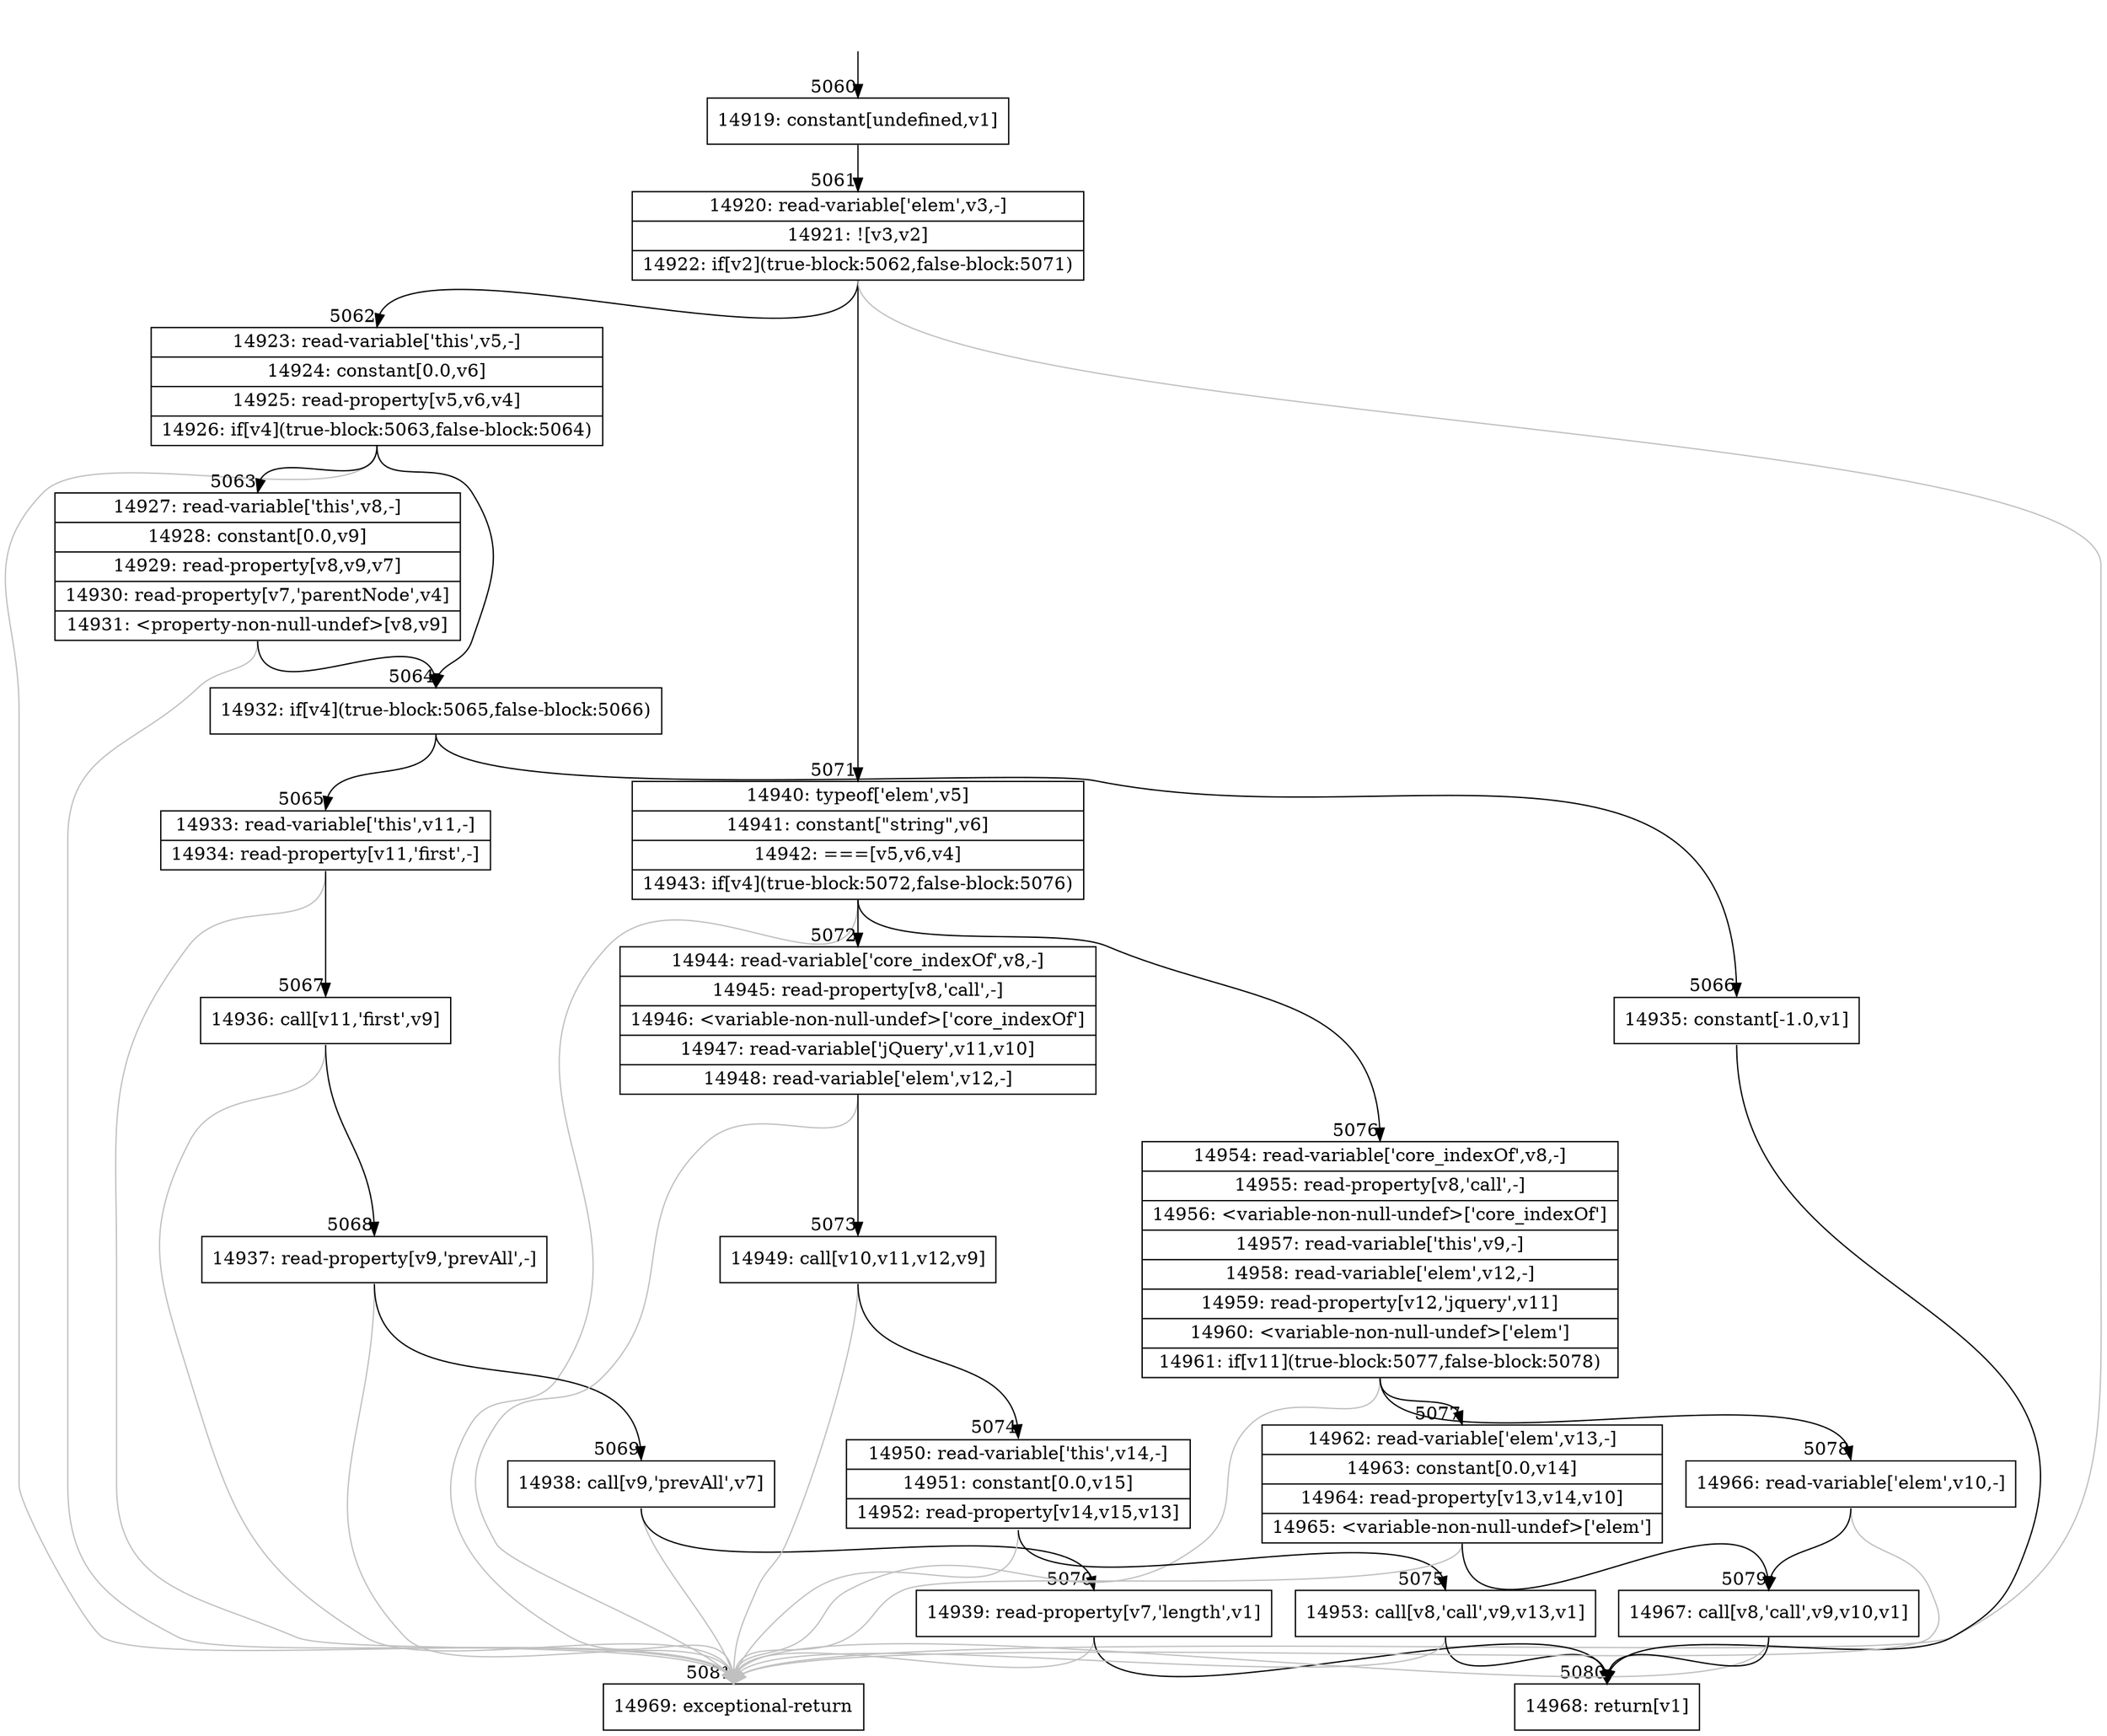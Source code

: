digraph {
rankdir="TD"
BB_entry321[shape=none,label=""];
BB_entry321 -> BB5060 [tailport=s, headport=n, headlabel="    5060"]
BB5060 [shape=record label="{14919: constant[undefined,v1]}" ] 
BB5060 -> BB5061 [tailport=s, headport=n, headlabel="      5061"]
BB5061 [shape=record label="{14920: read-variable['elem',v3,-]|14921: ![v3,v2]|14922: if[v2](true-block:5062,false-block:5071)}" ] 
BB5061 -> BB5062 [tailport=s, headport=n, headlabel="      5062"]
BB5061 -> BB5071 [tailport=s, headport=n, headlabel="      5071"]
BB5061 -> BB5081 [tailport=s, headport=n, color=gray, headlabel="      5081"]
BB5062 [shape=record label="{14923: read-variable['this',v5,-]|14924: constant[0.0,v6]|14925: read-property[v5,v6,v4]|14926: if[v4](true-block:5063,false-block:5064)}" ] 
BB5062 -> BB5064 [tailport=s, headport=n, headlabel="      5064"]
BB5062 -> BB5063 [tailport=s, headport=n, headlabel="      5063"]
BB5062 -> BB5081 [tailport=s, headport=n, color=gray]
BB5063 [shape=record label="{14927: read-variable['this',v8,-]|14928: constant[0.0,v9]|14929: read-property[v8,v9,v7]|14930: read-property[v7,'parentNode',v4]|14931: \<property-non-null-undef\>[v8,v9]}" ] 
BB5063 -> BB5064 [tailport=s, headport=n]
BB5063 -> BB5081 [tailport=s, headport=n, color=gray]
BB5064 [shape=record label="{14932: if[v4](true-block:5065,false-block:5066)}" ] 
BB5064 -> BB5065 [tailport=s, headport=n, headlabel="      5065"]
BB5064 -> BB5066 [tailport=s, headport=n, headlabel="      5066"]
BB5065 [shape=record label="{14933: read-variable['this',v11,-]|14934: read-property[v11,'first',-]}" ] 
BB5065 -> BB5067 [tailport=s, headport=n, headlabel="      5067"]
BB5065 -> BB5081 [tailport=s, headport=n, color=gray]
BB5066 [shape=record label="{14935: constant[-1.0,v1]}" ] 
BB5066 -> BB5080 [tailport=s, headport=n, headlabel="      5080"]
BB5067 [shape=record label="{14936: call[v11,'first',v9]}" ] 
BB5067 -> BB5068 [tailport=s, headport=n, headlabel="      5068"]
BB5067 -> BB5081 [tailport=s, headport=n, color=gray]
BB5068 [shape=record label="{14937: read-property[v9,'prevAll',-]}" ] 
BB5068 -> BB5069 [tailport=s, headport=n, headlabel="      5069"]
BB5068 -> BB5081 [tailport=s, headport=n, color=gray]
BB5069 [shape=record label="{14938: call[v9,'prevAll',v7]}" ] 
BB5069 -> BB5070 [tailport=s, headport=n, headlabel="      5070"]
BB5069 -> BB5081 [tailport=s, headport=n, color=gray]
BB5070 [shape=record label="{14939: read-property[v7,'length',v1]}" ] 
BB5070 -> BB5080 [tailport=s, headport=n]
BB5070 -> BB5081 [tailport=s, headport=n, color=gray]
BB5071 [shape=record label="{14940: typeof['elem',v5]|14941: constant[\"string\",v6]|14942: ===[v5,v6,v4]|14943: if[v4](true-block:5072,false-block:5076)}" ] 
BB5071 -> BB5072 [tailport=s, headport=n, headlabel="      5072"]
BB5071 -> BB5076 [tailport=s, headport=n, headlabel="      5076"]
BB5071 -> BB5081 [tailport=s, headport=n, color=gray]
BB5072 [shape=record label="{14944: read-variable['core_indexOf',v8,-]|14945: read-property[v8,'call',-]|14946: \<variable-non-null-undef\>['core_indexOf']|14947: read-variable['jQuery',v11,v10]|14948: read-variable['elem',v12,-]}" ] 
BB5072 -> BB5073 [tailport=s, headport=n, headlabel="      5073"]
BB5072 -> BB5081 [tailport=s, headport=n, color=gray]
BB5073 [shape=record label="{14949: call[v10,v11,v12,v9]}" ] 
BB5073 -> BB5074 [tailport=s, headport=n, headlabel="      5074"]
BB5073 -> BB5081 [tailport=s, headport=n, color=gray]
BB5074 [shape=record label="{14950: read-variable['this',v14,-]|14951: constant[0.0,v15]|14952: read-property[v14,v15,v13]}" ] 
BB5074 -> BB5075 [tailport=s, headport=n, headlabel="      5075"]
BB5074 -> BB5081 [tailport=s, headport=n, color=gray]
BB5075 [shape=record label="{14953: call[v8,'call',v9,v13,v1]}" ] 
BB5075 -> BB5080 [tailport=s, headport=n]
BB5075 -> BB5081 [tailport=s, headport=n, color=gray]
BB5076 [shape=record label="{14954: read-variable['core_indexOf',v8,-]|14955: read-property[v8,'call',-]|14956: \<variable-non-null-undef\>['core_indexOf']|14957: read-variable['this',v9,-]|14958: read-variable['elem',v12,-]|14959: read-property[v12,'jquery',v11]|14960: \<variable-non-null-undef\>['elem']|14961: if[v11](true-block:5077,false-block:5078)}" ] 
BB5076 -> BB5077 [tailport=s, headport=n, headlabel="      5077"]
BB5076 -> BB5078 [tailport=s, headport=n, headlabel="      5078"]
BB5076 -> BB5081 [tailport=s, headport=n, color=gray]
BB5077 [shape=record label="{14962: read-variable['elem',v13,-]|14963: constant[0.0,v14]|14964: read-property[v13,v14,v10]|14965: \<variable-non-null-undef\>['elem']}" ] 
BB5077 -> BB5079 [tailport=s, headport=n, headlabel="      5079"]
BB5077 -> BB5081 [tailport=s, headport=n, color=gray]
BB5078 [shape=record label="{14966: read-variable['elem',v10,-]}" ] 
BB5078 -> BB5079 [tailport=s, headport=n]
BB5078 -> BB5081 [tailport=s, headport=n, color=gray]
BB5079 [shape=record label="{14967: call[v8,'call',v9,v10,v1]}" ] 
BB5079 -> BB5080 [tailport=s, headport=n]
BB5079 -> BB5081 [tailport=s, headport=n, color=gray]
BB5080 [shape=record label="{14968: return[v1]}" ] 
BB5081 [shape=record label="{14969: exceptional-return}" ] 
}
